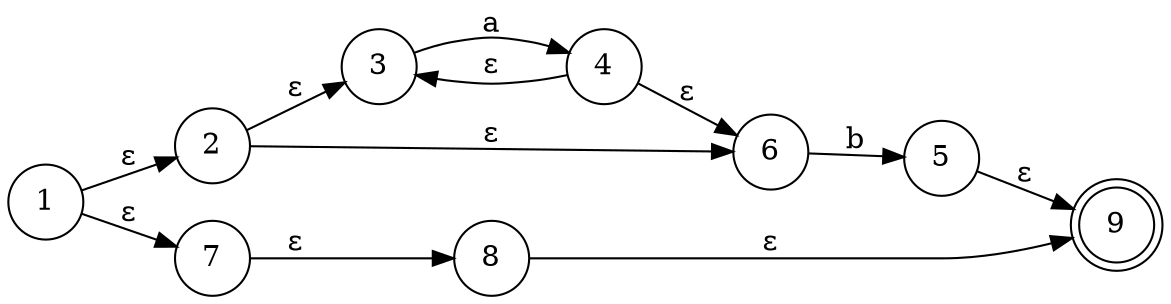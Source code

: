 digraph finite_state_machine {
	rankdir=LR size="8,5"
	node [shape=doublecircle]
	9
	node [shape=circle]
	1 -> 2 [label="ε"]
	1 -> 7 [label="ε"]
	7 -> 8 [label="ε"]
	8 -> 9 [label="ε"]
	2 -> 3 [label="ε"]
	2 -> 6 [label="ε"]
	3 -> 4 [label=a]
	4 -> 3 [label="ε"]
	4 -> 6 [label="ε"]
	5 -> 9 [label="ε"]
	6 -> 5 [label=b]
}
